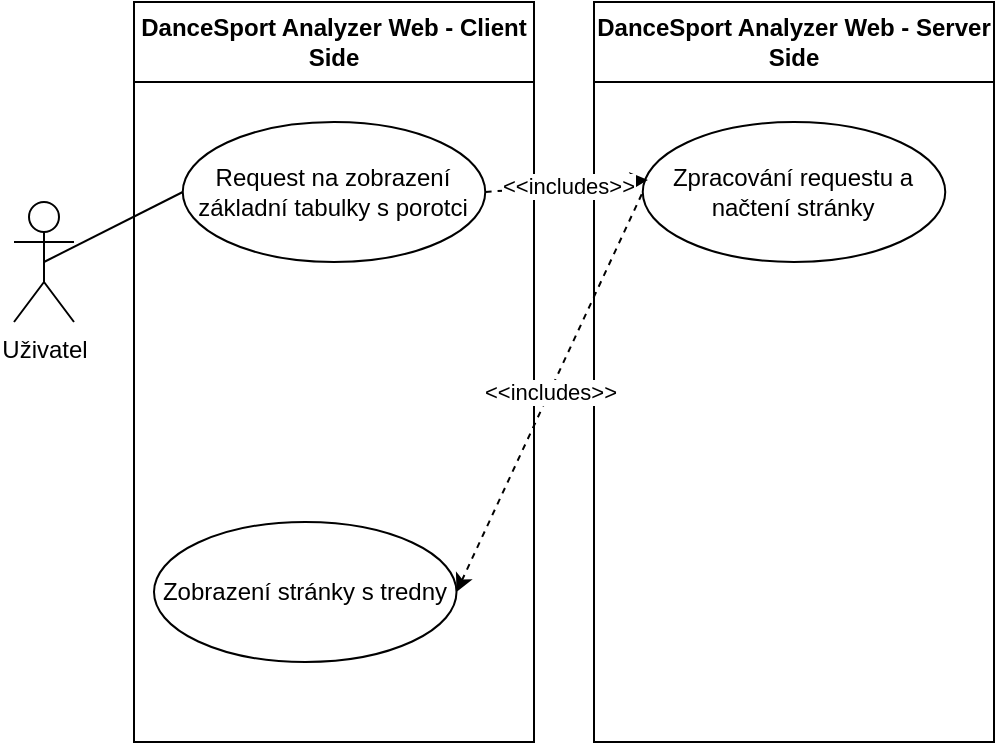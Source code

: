 <mxfile version="26.2.2">
  <diagram name="Page-1" id="glBbXT54p4Q-yVnUknxY">
    <mxGraphModel dx="935" dy="649" grid="1" gridSize="10" guides="1" tooltips="1" connect="1" arrows="1" fold="1" page="1" pageScale="1" pageWidth="850" pageHeight="1100" math="0" shadow="0">
      <root>
        <mxCell id="0" />
        <mxCell id="1" parent="0" />
        <mxCell id="E8rhsb3aOCaVDkDRGNbv-1" value="Uživatel" style="shape=umlActor;verticalLabelPosition=bottom;verticalAlign=top;html=1;outlineConnect=0;" parent="1" vertex="1">
          <mxGeometry x="70" y="160" width="30" height="60" as="geometry" />
        </mxCell>
        <mxCell id="E8rhsb3aOCaVDkDRGNbv-25" value="DanceSport Analyzer Web - Client Side" style="swimlane;whiteSpace=wrap;html=1;startSize=40;" parent="1" vertex="1">
          <mxGeometry x="130" y="60" width="200" height="370" as="geometry" />
        </mxCell>
        <mxCell id="E8rhsb3aOCaVDkDRGNbv-29" value="Request na zobrazení základní tabulky s porotci" style="ellipse;whiteSpace=wrap;html=1;" parent="E8rhsb3aOCaVDkDRGNbv-25" vertex="1">
          <mxGeometry x="24.38" y="60" width="151.25" height="70" as="geometry" />
        </mxCell>
        <mxCell id="E8rhsb3aOCaVDkDRGNbv-31" value="Zobrazení stránky s tredny" style="ellipse;whiteSpace=wrap;html=1;" parent="E8rhsb3aOCaVDkDRGNbv-25" vertex="1">
          <mxGeometry x="10.0" y="260" width="151.25" height="70" as="geometry" />
        </mxCell>
        <mxCell id="E8rhsb3aOCaVDkDRGNbv-26" value="DanceSport Analyzer Web - Server Side" style="swimlane;whiteSpace=wrap;html=1;startSize=40;" parent="1" vertex="1">
          <mxGeometry x="360" y="60" width="200" height="370" as="geometry" />
        </mxCell>
        <mxCell id="E8rhsb3aOCaVDkDRGNbv-30" value="Zpracování requestu a načtení stránky" style="ellipse;whiteSpace=wrap;html=1;" parent="E8rhsb3aOCaVDkDRGNbv-26" vertex="1">
          <mxGeometry x="24.38" y="60" width="151.25" height="70" as="geometry" />
        </mxCell>
        <mxCell id="E8rhsb3aOCaVDkDRGNbv-32" value="&amp;lt;&amp;lt;includes&amp;gt;&amp;gt;" style="endArrow=none;dashed=1;html=1;rounded=0;exitX=0.017;exitY=0.414;exitDx=0;exitDy=0;entryX=1;entryY=0.5;entryDx=0;entryDy=0;endFill=1;startFill=1;startArrow=classic;exitPerimeter=0;" parent="1" source="E8rhsb3aOCaVDkDRGNbv-30" target="E8rhsb3aOCaVDkDRGNbv-29" edge="1">
          <mxGeometry x="-0.001" width="50" height="50" relative="1" as="geometry">
            <mxPoint x="488" y="390" as="sourcePoint" />
            <mxPoint x="363" y="290" as="targetPoint" />
            <mxPoint as="offset" />
          </mxGeometry>
        </mxCell>
        <mxCell id="E8rhsb3aOCaVDkDRGNbv-33" value="&amp;lt;&amp;lt;includes&amp;gt;&amp;gt;" style="endArrow=none;dashed=1;html=1;rounded=0;exitX=1;exitY=0.5;exitDx=0;exitDy=0;endFill=1;startFill=1;startArrow=classic;entryX=0;entryY=0.5;entryDx=0;entryDy=0;" parent="1" source="E8rhsb3aOCaVDkDRGNbv-31" target="E8rhsb3aOCaVDkDRGNbv-30" edge="1">
          <mxGeometry x="-0.001" width="50" height="50" relative="1" as="geometry">
            <mxPoint x="397" y="159" as="sourcePoint" />
            <mxPoint x="450" y="340" as="targetPoint" />
            <mxPoint as="offset" />
          </mxGeometry>
        </mxCell>
        <mxCell id="znkZSdHbEs6CZ6NwyKnA-1" value="" style="endArrow=none;html=1;rounded=0;entryX=0;entryY=0.5;entryDx=0;entryDy=0;exitX=0.5;exitY=0.5;exitDx=0;exitDy=0;exitPerimeter=0;" edge="1" parent="1" source="E8rhsb3aOCaVDkDRGNbv-1" target="E8rhsb3aOCaVDkDRGNbv-29">
          <mxGeometry width="50" height="50" relative="1" as="geometry">
            <mxPoint x="400" y="360" as="sourcePoint" />
            <mxPoint x="450" y="310" as="targetPoint" />
          </mxGeometry>
        </mxCell>
      </root>
    </mxGraphModel>
  </diagram>
</mxfile>
